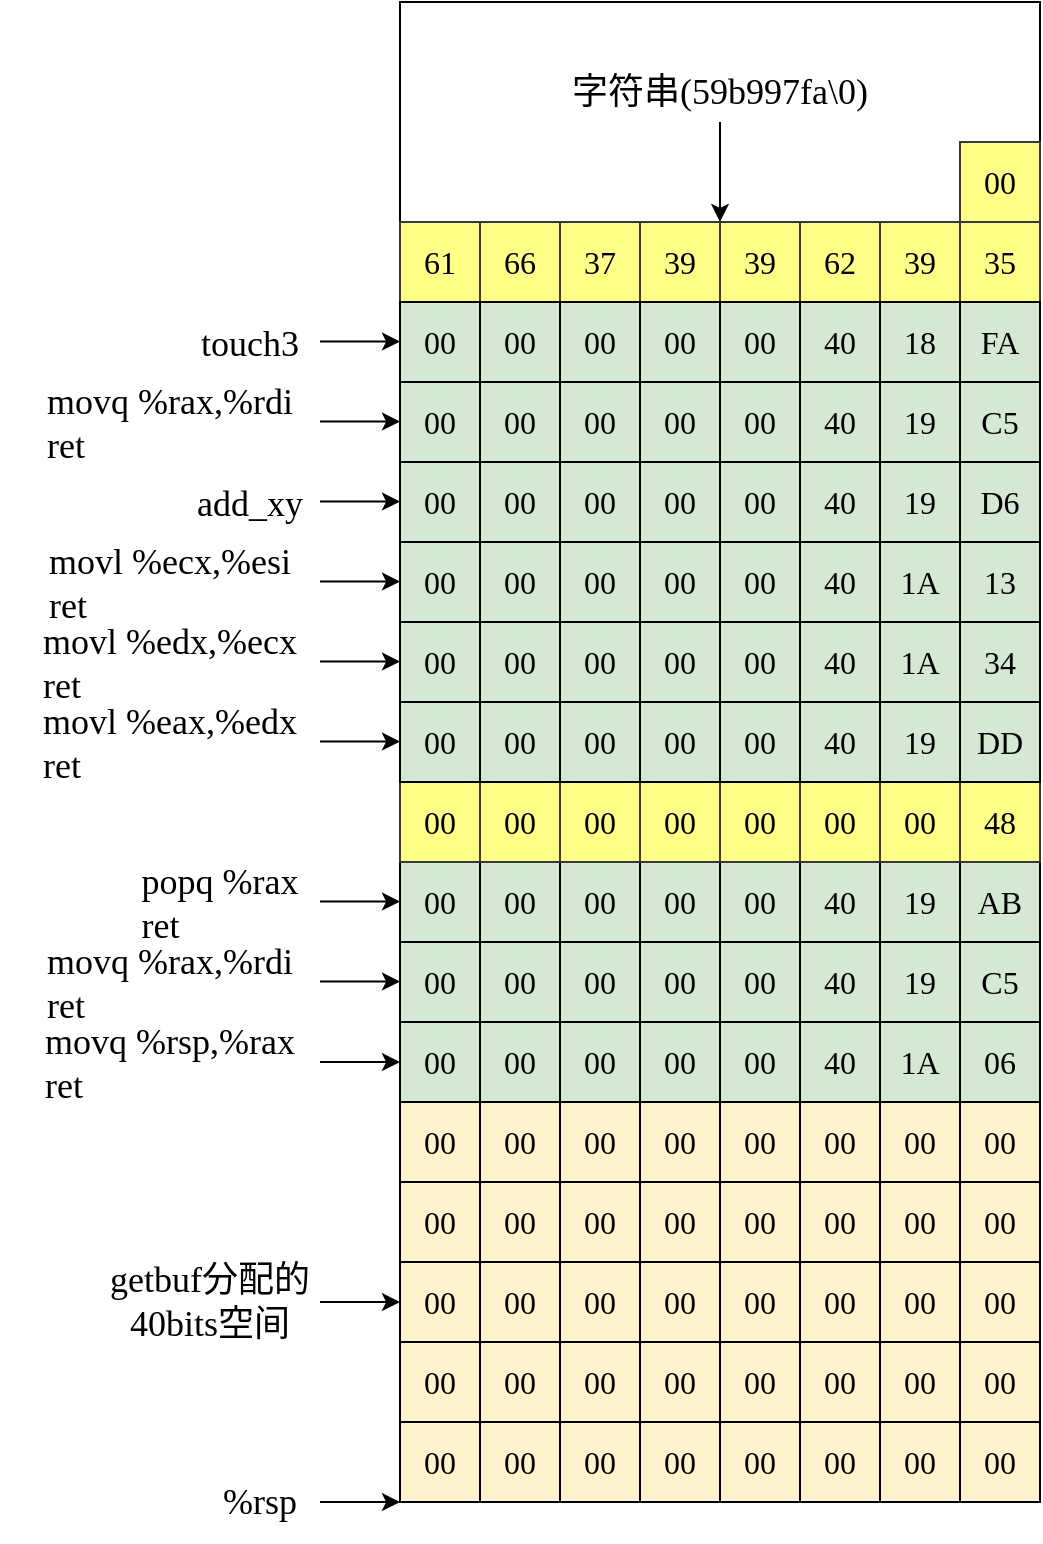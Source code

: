 <mxfile>
    <diagram id="Xdzq0T5rtHVKRT2HmKXS" name="第 1 页">
        <mxGraphModel dx="1294" dy="941" grid="1" gridSize="10" guides="1" tooltips="1" connect="1" arrows="1" fold="1" page="1" pageScale="1" pageWidth="827" pageHeight="1169" math="0" shadow="0">
            <root>
                <mxCell id="0"/>
                <mxCell id="1" parent="0"/>
                <mxCell id="1174" value="" style="rounded=0;whiteSpace=wrap;html=1;fontFamily=JetBrains Mono;" parent="1" vertex="1">
                    <mxGeometry x="240" y="130" width="320" height="510" as="geometry"/>
                </mxCell>
                <mxCell id="1175" value="&lt;div style=&quot;color: rgb(59, 59, 59); background-color: rgb(255, 255, 255); font-size: 16px; line-height: 22px;&quot;&gt;&lt;br&gt;&lt;/div&gt;" style="rounded=0;whiteSpace=wrap;html=1;fontFamily=JetBrains Mono;" parent="1" vertex="1">
                    <mxGeometry x="240" y="640" width="320" height="40" as="geometry"/>
                </mxCell>
                <mxCell id="1176" value="" style="rounded=0;whiteSpace=wrap;html=1;fontSize=16;fontFamily=JetBrains Mono;" parent="1" vertex="1">
                    <mxGeometry x="240" y="680" width="320" height="200" as="geometry"/>
                </mxCell>
                <mxCell id="1177" value="" style="edgeStyle=none;html=1;fontSize=18;fontFamily=JetBrains Mono;" parent="1" source="1178" target="1176" edge="1">
                    <mxGeometry relative="1" as="geometry"/>
                </mxCell>
                <mxCell id="1178" value="&lt;font&gt;getbuf&lt;/font&gt;&lt;font face=&quot;思源黑体&quot;&gt;分配的40bits空间&lt;/font&gt;" style="text;html=1;strokeColor=none;fillColor=none;align=center;verticalAlign=middle;whiteSpace=wrap;rounded=0;fontSize=18;fontFamily=JetBrains Mono;" parent="1" vertex="1">
                    <mxGeometry x="90" y="765" width="110" height="30" as="geometry"/>
                </mxCell>
                <mxCell id="1179" style="edgeStyle=none;html=1;exitX=1;exitY=0.5;exitDx=0;exitDy=0;entryX=0;entryY=0.5;entryDx=0;entryDy=0;fontSize=18;fontFamily=JetBrains Mono;" parent="1" target="1175" edge="1">
                    <mxGeometry relative="1" as="geometry">
                        <mxPoint x="200" y="660" as="sourcePoint"/>
                    </mxGeometry>
                </mxCell>
                <mxCell id="1181" style="edgeStyle=none;html=1;exitX=1;exitY=0.5;exitDx=0;exitDy=0;entryX=0;entryY=1;entryDx=0;entryDy=0;fontSize=18;fontFamily=JetBrains Mono;" parent="1" source="1182" target="1176" edge="1">
                    <mxGeometry relative="1" as="geometry"/>
                </mxCell>
                <mxCell id="1182" value="&lt;font&gt;%rsp&lt;br&gt;&lt;/font&gt;" style="text;html=1;strokeColor=none;fillColor=none;align=center;verticalAlign=middle;whiteSpace=wrap;rounded=0;fontSize=18;fontFamily=JetBrains Mono;" parent="1" vertex="1">
                    <mxGeometry x="140" y="860" width="60" height="40" as="geometry"/>
                </mxCell>
                <mxCell id="1183" value="&lt;span style=&quot;color: rgb(59, 59, 59); font-size: 16px; background-color: rgb(255, 255, 255);&quot;&gt;00&lt;/span&gt;" style="rounded=0;whiteSpace=wrap;html=1;fontSize=18;fontFamily=JetBrains Mono;" parent="1" vertex="1">
                    <mxGeometry x="240" y="640" width="40" height="40" as="geometry"/>
                </mxCell>
                <mxCell id="1184" value="&lt;span style=&quot;color: rgb(59, 59, 59); font-size: 16px; background-color: rgb(255, 255, 255);&quot;&gt;00&lt;/span&gt;" style="rounded=0;whiteSpace=wrap;html=1;fontSize=18;fontFamily=JetBrains Mono;" parent="1" vertex="1">
                    <mxGeometry x="280" y="640" width="40" height="40" as="geometry"/>
                </mxCell>
                <mxCell id="1185" value="&lt;span style=&quot;font-size: 16px;&quot;&gt;00&lt;/span&gt;" style="rounded=0;whiteSpace=wrap;html=1;fontSize=18;fillColor=#d5e8d4;strokeColor=#000000;fontColor=default;labelBackgroundColor=none;labelBorderColor=none;fontFamily=JetBrains Mono;" parent="1" vertex="1">
                    <mxGeometry x="320" y="640" width="40" height="40" as="geometry"/>
                </mxCell>
                <mxCell id="1186" value="&lt;span style=&quot;font-size: 16px;&quot;&gt;00&lt;/span&gt;" style="rounded=0;whiteSpace=wrap;html=1;fontSize=18;fillColor=#d5e8d4;strokeColor=#000000;fontColor=default;labelBackgroundColor=none;labelBorderColor=none;fontFamily=JetBrains Mono;" parent="1" vertex="1">
                    <mxGeometry x="360" y="640" width="40" height="40" as="geometry"/>
                </mxCell>
                <mxCell id="1187" value="&lt;font&gt;&lt;span style=&quot;font-size: 16px;&quot;&gt;00&lt;/span&gt;&lt;/font&gt;" style="rounded=0;whiteSpace=wrap;html=1;fontSize=18;fillColor=#d5e8d4;strokeColor=#000000;labelBackgroundColor=none;labelBorderColor=none;fontFamily=JetBrains Mono;" parent="1" vertex="1">
                    <mxGeometry x="400" y="640" width="40" height="40" as="geometry"/>
                </mxCell>
                <mxCell id="1188" value="&lt;font&gt;&lt;span style=&quot;font-size: 16px;&quot;&gt;40&lt;/span&gt;&lt;/font&gt;" style="rounded=0;whiteSpace=wrap;html=1;fontSize=18;fillColor=#d5e8d4;strokeColor=#000000;labelBackgroundColor=none;labelBorderColor=none;fontFamily=JetBrains Mono;" parent="1" vertex="1">
                    <mxGeometry x="440" y="640" width="40" height="40" as="geometry"/>
                </mxCell>
                <mxCell id="1189" value="&lt;font&gt;&lt;span style=&quot;font-size: 16px;&quot;&gt;1A&lt;/span&gt;&lt;/font&gt;" style="rounded=0;whiteSpace=wrap;html=1;fontSize=18;fillColor=#d5e8d4;strokeColor=#000000;labelBackgroundColor=none;labelBorderColor=none;fontFamily=JetBrains Mono;" parent="1" vertex="1">
                    <mxGeometry x="480" y="640" width="40" height="40" as="geometry"/>
                </mxCell>
                <mxCell id="1190" value="&lt;span style=&quot;font-size: 16px;&quot;&gt;06&lt;/span&gt;" style="rounded=0;whiteSpace=wrap;html=1;fontSize=18;fillColor=#d5e8d4;strokeColor=#000000;labelBackgroundColor=none;labelBorderColor=none;fontFamily=JetBrains Mono;" parent="1" vertex="1">
                    <mxGeometry x="520" y="640" width="40" height="40" as="geometry"/>
                </mxCell>
                <mxCell id="1191" value="&lt;span style=&quot;font-size: 16px;&quot;&gt;00&lt;/span&gt;" style="rounded=0;whiteSpace=wrap;html=1;fontSize=18;fillColor=#d5e8d4;strokeColor=#000000;fontColor=default;labelBackgroundColor=none;labelBorderColor=none;fontFamily=JetBrains Mono;" parent="1" vertex="1">
                    <mxGeometry x="240" y="640" width="40" height="40" as="geometry"/>
                </mxCell>
                <mxCell id="1192" value="&lt;span style=&quot;font-size: 16px;&quot;&gt;00&lt;/span&gt;" style="rounded=0;whiteSpace=wrap;html=1;fontSize=18;fillColor=#d5e8d4;strokeColor=#000000;fontColor=default;labelBackgroundColor=none;labelBorderColor=none;fontFamily=JetBrains Mono;" parent="1" vertex="1">
                    <mxGeometry x="280" y="640" width="40" height="40" as="geometry"/>
                </mxCell>
                <mxCell id="1211" value="&lt;span style=&quot;font-size: 16px;&quot;&gt;00&lt;/span&gt;" style="rounded=0;whiteSpace=wrap;html=1;fontSize=18;labelBackgroundColor=none;labelBorderColor=none;fillColor=#fff2cc;strokeColor=#000000;fontFamily=JetBrains Mono;" parent="1" vertex="1">
                    <mxGeometry x="240" y="760" width="40" height="40" as="geometry"/>
                </mxCell>
                <mxCell id="1212" value="&lt;span style=&quot;font-size: 16px;&quot;&gt;00&lt;/span&gt;" style="rounded=0;whiteSpace=wrap;html=1;fontSize=18;labelBackgroundColor=none;labelBorderColor=none;fillColor=#fff2cc;strokeColor=#000000;fontFamily=JetBrains Mono;" parent="1" vertex="1">
                    <mxGeometry x="280" y="760" width="40" height="40" as="geometry"/>
                </mxCell>
                <mxCell id="1213" value="&lt;span style=&quot;font-size: 16px;&quot;&gt;00&lt;/span&gt;" style="rounded=0;whiteSpace=wrap;html=1;fontSize=18;labelBackgroundColor=none;labelBorderColor=none;fillColor=#fff2cc;strokeColor=#000000;fontFamily=JetBrains Mono;" parent="1" vertex="1">
                    <mxGeometry x="320" y="760" width="40" height="40" as="geometry"/>
                </mxCell>
                <mxCell id="1214" value="&lt;span style=&quot;font-size: 16px;&quot;&gt;00&lt;/span&gt;" style="rounded=0;whiteSpace=wrap;html=1;fontSize=18;labelBackgroundColor=none;labelBorderColor=none;fillColor=#fff2cc;strokeColor=#000000;fontFamily=JetBrains Mono;" parent="1" vertex="1">
                    <mxGeometry x="360" y="760" width="40" height="40" as="geometry"/>
                </mxCell>
                <mxCell id="1215" value="&lt;span style=&quot;font-size: 16px;&quot;&gt;00&lt;/span&gt;" style="rounded=0;whiteSpace=wrap;html=1;fontSize=18;labelBackgroundColor=none;labelBorderColor=none;fillColor=#fff2cc;strokeColor=#000000;fontFamily=JetBrains Mono;" parent="1" vertex="1">
                    <mxGeometry x="520" y="760" width="40" height="40" as="geometry"/>
                </mxCell>
                <mxCell id="1216" value="&lt;span style=&quot;font-size: 16px;&quot;&gt;00&lt;/span&gt;" style="rounded=0;whiteSpace=wrap;html=1;fontSize=18;labelBackgroundColor=none;labelBorderColor=none;fillColor=#fff2cc;strokeColor=#000000;fontFamily=JetBrains Mono;" parent="1" vertex="1">
                    <mxGeometry x="480" y="760" width="40" height="40" as="geometry"/>
                </mxCell>
                <mxCell id="1217" value="&lt;span style=&quot;font-size: 16px;&quot;&gt;00&lt;/span&gt;" style="rounded=0;whiteSpace=wrap;html=1;fontSize=18;labelBackgroundColor=none;labelBorderColor=none;fillColor=#fff2cc;strokeColor=#000000;fontFamily=JetBrains Mono;" parent="1" vertex="1">
                    <mxGeometry x="440" y="760" width="40" height="40" as="geometry"/>
                </mxCell>
                <mxCell id="1218" value="&lt;span style=&quot;font-size: 16px;&quot;&gt;00&lt;/span&gt;" style="rounded=0;whiteSpace=wrap;html=1;fontSize=18;labelBackgroundColor=none;labelBorderColor=none;fillColor=#fff2cc;strokeColor=#000000;fontFamily=JetBrains Mono;" parent="1" vertex="1">
                    <mxGeometry x="400" y="760" width="40" height="40" as="geometry"/>
                </mxCell>
                <mxCell id="1219" value="&lt;span style=&quot;font-size: 16px;&quot;&gt;00&lt;/span&gt;" style="rounded=0;whiteSpace=wrap;html=1;fontSize=18;labelBackgroundColor=none;labelBorderColor=none;fillColor=#fff2cc;strokeColor=#000000;fontFamily=JetBrains Mono;" parent="1" vertex="1">
                    <mxGeometry x="240" y="720" width="40" height="40" as="geometry"/>
                </mxCell>
                <mxCell id="1220" value="&lt;span style=&quot;font-size: 16px;&quot;&gt;00&lt;/span&gt;" style="rounded=0;whiteSpace=wrap;html=1;fontSize=18;labelBackgroundColor=none;labelBorderColor=none;fillColor=#fff2cc;strokeColor=#000000;fontFamily=JetBrains Mono;" parent="1" vertex="1">
                    <mxGeometry x="280" y="720" width="40" height="40" as="geometry"/>
                </mxCell>
                <mxCell id="1221" value="&lt;span style=&quot;font-size: 16px;&quot;&gt;00&lt;/span&gt;" style="rounded=0;whiteSpace=wrap;html=1;fontSize=18;labelBackgroundColor=none;labelBorderColor=none;fillColor=#fff2cc;strokeColor=#000000;fontFamily=JetBrains Mono;" parent="1" vertex="1">
                    <mxGeometry x="320" y="720" width="40" height="40" as="geometry"/>
                </mxCell>
                <mxCell id="1222" value="&lt;span style=&quot;font-size: 16px;&quot;&gt;00&lt;/span&gt;" style="rounded=0;whiteSpace=wrap;html=1;fontSize=18;labelBackgroundColor=none;labelBorderColor=none;fillColor=#fff2cc;strokeColor=#000000;fontFamily=JetBrains Mono;" parent="1" vertex="1">
                    <mxGeometry x="360" y="720" width="40" height="40" as="geometry"/>
                </mxCell>
                <mxCell id="1223" value="&lt;span style=&quot;font-size: 16px;&quot;&gt;00&lt;/span&gt;" style="rounded=0;whiteSpace=wrap;html=1;fontSize=18;labelBackgroundColor=none;labelBorderColor=none;fillColor=#fff2cc;strokeColor=#000000;fontFamily=JetBrains Mono;" parent="1" vertex="1">
                    <mxGeometry x="520" y="720" width="40" height="40" as="geometry"/>
                </mxCell>
                <mxCell id="1224" value="&lt;span style=&quot;font-size: 16px;&quot;&gt;00&lt;/span&gt;" style="rounded=0;whiteSpace=wrap;html=1;fontSize=18;labelBackgroundColor=none;labelBorderColor=none;fillColor=#fff2cc;strokeColor=#000000;fontFamily=JetBrains Mono;" parent="1" vertex="1">
                    <mxGeometry x="480" y="720" width="40" height="40" as="geometry"/>
                </mxCell>
                <mxCell id="1225" value="&lt;span style=&quot;font-size: 16px;&quot;&gt;00&lt;/span&gt;" style="rounded=0;whiteSpace=wrap;html=1;fontSize=18;labelBackgroundColor=none;labelBorderColor=none;fillColor=#fff2cc;strokeColor=#000000;fontFamily=JetBrains Mono;" parent="1" vertex="1">
                    <mxGeometry x="440" y="720" width="40" height="40" as="geometry"/>
                </mxCell>
                <mxCell id="1226" value="&lt;span style=&quot;font-size: 16px;&quot;&gt;00&lt;/span&gt;" style="rounded=0;whiteSpace=wrap;html=1;fontSize=18;labelBackgroundColor=none;labelBorderColor=none;fillColor=#fff2cc;strokeColor=#000000;fontFamily=JetBrains Mono;" parent="1" vertex="1">
                    <mxGeometry x="400" y="720" width="40" height="40" as="geometry"/>
                </mxCell>
                <mxCell id="1227" value="&lt;span style=&quot;font-size: 16px;&quot;&gt;00&lt;/span&gt;" style="rounded=0;whiteSpace=wrap;html=1;fontSize=18;labelBackgroundColor=none;labelBorderColor=none;fillColor=#fff2cc;strokeColor=#000000;fontFamily=JetBrains Mono;" parent="1" vertex="1">
                    <mxGeometry x="240" y="680" width="40" height="40" as="geometry"/>
                </mxCell>
                <mxCell id="1228" value="&lt;span style=&quot;font-size: 16px;&quot;&gt;00&lt;/span&gt;" style="rounded=0;whiteSpace=wrap;html=1;fontSize=18;labelBackgroundColor=none;labelBorderColor=none;fillColor=#fff2cc;strokeColor=#000000;fontFamily=JetBrains Mono;" parent="1" vertex="1">
                    <mxGeometry x="280" y="680" width="40" height="40" as="geometry"/>
                </mxCell>
                <mxCell id="1229" value="&lt;span style=&quot;font-size: 16px;&quot;&gt;00&lt;/span&gt;" style="rounded=0;whiteSpace=wrap;html=1;fontSize=18;labelBackgroundColor=none;labelBorderColor=none;fillColor=#fff2cc;strokeColor=#000000;fontFamily=JetBrains Mono;" parent="1" vertex="1">
                    <mxGeometry x="320" y="680" width="40" height="40" as="geometry"/>
                </mxCell>
                <mxCell id="1230" value="&lt;span style=&quot;font-size: 16px;&quot;&gt;00&lt;/span&gt;" style="rounded=0;whiteSpace=wrap;html=1;fontSize=18;labelBackgroundColor=none;labelBorderColor=none;fillColor=#fff2cc;strokeColor=#000000;fontFamily=JetBrains Mono;" parent="1" vertex="1">
                    <mxGeometry x="360" y="680" width="40" height="40" as="geometry"/>
                </mxCell>
                <mxCell id="1231" value="&lt;span style=&quot;font-size: 16px;&quot;&gt;00&lt;/span&gt;" style="rounded=0;whiteSpace=wrap;html=1;fontSize=18;labelBackgroundColor=none;labelBorderColor=none;fillColor=#fff2cc;strokeColor=#000000;fontFamily=JetBrains Mono;" parent="1" vertex="1">
                    <mxGeometry x="520" y="680" width="40" height="40" as="geometry"/>
                </mxCell>
                <mxCell id="1232" value="&lt;span style=&quot;font-size: 16px;&quot;&gt;00&lt;/span&gt;" style="rounded=0;whiteSpace=wrap;html=1;fontSize=18;labelBackgroundColor=none;labelBorderColor=none;fillColor=#fff2cc;strokeColor=#000000;fontFamily=JetBrains Mono;" parent="1" vertex="1">
                    <mxGeometry x="480" y="680" width="40" height="40" as="geometry"/>
                </mxCell>
                <mxCell id="1233" value="&lt;span style=&quot;font-size: 16px;&quot;&gt;00&lt;/span&gt;" style="rounded=0;whiteSpace=wrap;html=1;fontSize=18;labelBackgroundColor=none;labelBorderColor=none;fillColor=#fff2cc;strokeColor=#000000;fontFamily=JetBrains Mono;" parent="1" vertex="1">
                    <mxGeometry x="440" y="680" width="40" height="40" as="geometry"/>
                </mxCell>
                <mxCell id="1234" value="&lt;span style=&quot;font-size: 16px;&quot;&gt;00&lt;/span&gt;" style="rounded=0;whiteSpace=wrap;html=1;fontSize=18;labelBackgroundColor=none;labelBorderColor=none;fillColor=#fff2cc;strokeColor=#000000;fontFamily=JetBrains Mono;" parent="1" vertex="1">
                    <mxGeometry x="400" y="680" width="40" height="40" as="geometry"/>
                </mxCell>
                <mxCell id="1237" value="&lt;font&gt;&lt;span style=&quot;font-size: 16px;&quot;&gt;35&lt;/span&gt;&lt;/font&gt;" style="rounded=0;whiteSpace=wrap;html=1;fontSize=18;fillColor=#ffff88;strokeColor=#36393d;labelBackgroundColor=none;labelBorderColor=none;fontFamily=JetBrains Mono;" parent="1" vertex="1">
                    <mxGeometry x="520" y="240" width="40" height="40" as="geometry"/>
                </mxCell>
                <mxCell id="1238" value="&lt;font&gt;&lt;span style=&quot;font-size: 16px;&quot;&gt;39&lt;/span&gt;&lt;/font&gt;" style="rounded=0;whiteSpace=wrap;html=1;fontSize=18;fillColor=#ffff88;strokeColor=#36393d;labelBackgroundColor=none;labelBorderColor=none;fontFamily=JetBrains Mono;" parent="1" vertex="1">
                    <mxGeometry x="480" y="240" width="40" height="40" as="geometry"/>
                </mxCell>
                <mxCell id="1239" value="&lt;font&gt;&lt;span style=&quot;font-size: 16px;&quot;&gt;62&lt;/span&gt;&lt;/font&gt;" style="rounded=0;whiteSpace=wrap;html=1;fontSize=18;fillColor=#ffff88;strokeColor=#36393d;labelBackgroundColor=none;labelBorderColor=none;fontFamily=JetBrains Mono;" parent="1" vertex="1">
                    <mxGeometry x="440" y="240" width="40" height="40" as="geometry"/>
                </mxCell>
                <mxCell id="1240" value="&lt;font&gt;&lt;span style=&quot;font-size: 16px;&quot;&gt;39&lt;/span&gt;&lt;/font&gt;" style="rounded=0;whiteSpace=wrap;html=1;fontSize=18;fillColor=#ffff88;strokeColor=#36393d;labelBackgroundColor=none;labelBorderColor=none;fontFamily=JetBrains Mono;" parent="1" vertex="1">
                    <mxGeometry x="400" y="240" width="40" height="40" as="geometry"/>
                </mxCell>
                <mxCell id="1241" value="&lt;font&gt;&lt;span style=&quot;font-size: 16px;&quot;&gt;39&lt;/span&gt;&lt;/font&gt;" style="rounded=0;whiteSpace=wrap;html=1;fontSize=18;fillColor=#ffff88;strokeColor=#36393d;labelBackgroundColor=none;labelBorderColor=none;fontFamily=JetBrains Mono;" parent="1" vertex="1">
                    <mxGeometry x="360" y="240" width="40" height="40" as="geometry"/>
                </mxCell>
                <mxCell id="1242" value="&lt;font&gt;&lt;span style=&quot;font-size: 16px;&quot;&gt;37&lt;/span&gt;&lt;/font&gt;" style="rounded=0;whiteSpace=wrap;html=1;fontSize=18;fillColor=#ffff88;strokeColor=#36393d;labelBackgroundColor=none;labelBorderColor=none;fontFamily=JetBrains Mono;" parent="1" vertex="1">
                    <mxGeometry x="320" y="240" width="40" height="40" as="geometry"/>
                </mxCell>
                <mxCell id="1243" value="&lt;font&gt;&lt;span style=&quot;font-size: 16px;&quot;&gt;66&lt;/span&gt;&lt;/font&gt;" style="rounded=0;whiteSpace=wrap;html=1;fontSize=18;fillColor=#ffff88;strokeColor=#36393d;labelBackgroundColor=none;labelBorderColor=none;fontFamily=JetBrains Mono;" parent="1" vertex="1">
                    <mxGeometry x="280" y="240" width="40" height="40" as="geometry"/>
                </mxCell>
                <mxCell id="1244" value="&lt;font&gt;&lt;span style=&quot;font-size: 16px;&quot;&gt;61&lt;/span&gt;&lt;/font&gt;" style="rounded=0;whiteSpace=wrap;html=1;fontSize=18;fillColor=#ffff88;strokeColor=#36393d;labelBackgroundColor=none;labelBorderColor=none;fontFamily=JetBrains Mono;" parent="1" vertex="1">
                    <mxGeometry x="240" y="240" width="40" height="40" as="geometry"/>
                </mxCell>
                <mxCell id="1245" value="&lt;font&gt;&lt;span style=&quot;font-size: 16px;&quot;&gt;00&lt;/span&gt;&lt;/font&gt;" style="rounded=0;whiteSpace=wrap;html=1;fontSize=18;fillColor=#ffff88;strokeColor=#36393d;labelBackgroundColor=none;labelBorderColor=none;fontFamily=JetBrains Mono;" parent="1" vertex="1">
                    <mxGeometry x="520" y="200" width="40" height="40" as="geometry"/>
                </mxCell>
                <mxCell id="1246" style="edgeStyle=none;html=1;exitX=0.5;exitY=1;exitDx=0;exitDy=0;fontFamily=JetBrains Mono;entryX=0;entryY=0;entryDx=0;entryDy=0;" parent="1" source="1247" target="1240" edge="1">
                    <mxGeometry relative="1" as="geometry">
                        <mxPoint x="490" y="230" as="targetPoint"/>
                    </mxGeometry>
                </mxCell>
                <mxCell id="1247" value="&lt;font face=&quot;思源黑体&quot;&gt;字符串&lt;/font&gt;(59b997fa\0)" style="text;html=1;strokeColor=none;fillColor=none;align=center;verticalAlign=middle;whiteSpace=wrap;rounded=0;fontSize=18;fontFamily=JetBrains Mono;" parent="1" vertex="1">
                    <mxGeometry x="300" y="160" width="200" height="30" as="geometry"/>
                </mxCell>
                <mxCell id="1248" value="&lt;span style=&quot;font-size: 16px;&quot;&gt;00&lt;/span&gt;" style="rounded=0;whiteSpace=wrap;html=1;fontSize=18;labelBackgroundColor=none;labelBorderColor=none;fillColor=#fff2cc;strokeColor=#000000;fontFamily=JetBrains Mono;" parent="1" vertex="1">
                    <mxGeometry x="240" y="800" width="40" height="40" as="geometry"/>
                </mxCell>
                <mxCell id="1249" value="&lt;span style=&quot;font-size: 16px;&quot;&gt;00&lt;/span&gt;" style="rounded=0;whiteSpace=wrap;html=1;fontSize=18;labelBackgroundColor=none;labelBorderColor=none;fillColor=#fff2cc;strokeColor=#000000;fontFamily=JetBrains Mono;" parent="1" vertex="1">
                    <mxGeometry x="280" y="800" width="40" height="40" as="geometry"/>
                </mxCell>
                <mxCell id="1250" value="&lt;span style=&quot;font-size: 16px;&quot;&gt;00&lt;/span&gt;" style="rounded=0;whiteSpace=wrap;html=1;fontSize=18;labelBackgroundColor=none;labelBorderColor=none;fillColor=#fff2cc;strokeColor=#000000;fontFamily=JetBrains Mono;" parent="1" vertex="1">
                    <mxGeometry x="320" y="800" width="40" height="40" as="geometry"/>
                </mxCell>
                <mxCell id="1251" value="&lt;span style=&quot;font-size: 16px;&quot;&gt;00&lt;/span&gt;" style="rounded=0;whiteSpace=wrap;html=1;fontSize=18;labelBackgroundColor=none;labelBorderColor=none;fillColor=#fff2cc;strokeColor=#000000;fontFamily=JetBrains Mono;" parent="1" vertex="1">
                    <mxGeometry x="360" y="800" width="40" height="40" as="geometry"/>
                </mxCell>
                <mxCell id="1252" value="&lt;span style=&quot;font-size: 16px;&quot;&gt;00&lt;/span&gt;" style="rounded=0;whiteSpace=wrap;html=1;fontSize=18;labelBackgroundColor=none;labelBorderColor=none;fillColor=#fff2cc;strokeColor=#000000;fontFamily=JetBrains Mono;" parent="1" vertex="1">
                    <mxGeometry x="400" y="800" width="40" height="40" as="geometry"/>
                </mxCell>
                <mxCell id="1253" value="&lt;span style=&quot;font-size: 16px;&quot;&gt;00&lt;/span&gt;" style="rounded=0;whiteSpace=wrap;html=1;fontSize=18;labelBackgroundColor=none;labelBorderColor=none;fillColor=#fff2cc;strokeColor=#000000;fontFamily=JetBrains Mono;" parent="1" vertex="1">
                    <mxGeometry x="440" y="800" width="40" height="40" as="geometry"/>
                </mxCell>
                <mxCell id="1254" value="&lt;span style=&quot;font-size: 16px;&quot;&gt;00&lt;/span&gt;" style="rounded=0;whiteSpace=wrap;html=1;fontSize=18;labelBackgroundColor=none;labelBorderColor=none;fillColor=#fff2cc;strokeColor=#000000;fontFamily=JetBrains Mono;" parent="1" vertex="1">
                    <mxGeometry x="480" y="800" width="40" height="40" as="geometry"/>
                </mxCell>
                <mxCell id="1255" value="&lt;span style=&quot;font-size: 16px;&quot;&gt;00&lt;/span&gt;" style="rounded=0;whiteSpace=wrap;html=1;fontSize=18;labelBackgroundColor=none;labelBorderColor=none;fillColor=#fff2cc;strokeColor=#000000;fontFamily=JetBrains Mono;" parent="1" vertex="1">
                    <mxGeometry x="520" y="800" width="40" height="40" as="geometry"/>
                </mxCell>
                <mxCell id="1256" value="&lt;span style=&quot;font-size: 16px;&quot;&gt;00&lt;/span&gt;" style="rounded=0;whiteSpace=wrap;html=1;fontSize=18;labelBackgroundColor=none;labelBorderColor=none;fillColor=#fff2cc;strokeColor=#000000;fontFamily=JetBrains Mono;" parent="1" vertex="1">
                    <mxGeometry x="240" y="840" width="40" height="40" as="geometry"/>
                </mxCell>
                <mxCell id="1257" value="&lt;span style=&quot;font-size: 16px;&quot;&gt;00&lt;/span&gt;" style="rounded=0;whiteSpace=wrap;html=1;fontSize=18;labelBackgroundColor=none;labelBorderColor=none;fillColor=#fff2cc;strokeColor=#000000;fontFamily=JetBrains Mono;" parent="1" vertex="1">
                    <mxGeometry x="280" y="840" width="40" height="40" as="geometry"/>
                </mxCell>
                <mxCell id="1258" value="&lt;span style=&quot;font-size: 16px;&quot;&gt;00&lt;/span&gt;" style="rounded=0;whiteSpace=wrap;html=1;fontSize=18;labelBackgroundColor=none;labelBorderColor=none;fillColor=#fff2cc;strokeColor=#000000;fontFamily=JetBrains Mono;" parent="1" vertex="1">
                    <mxGeometry x="320" y="840" width="40" height="40" as="geometry"/>
                </mxCell>
                <mxCell id="1259" value="&lt;span style=&quot;font-size: 16px;&quot;&gt;00&lt;/span&gt;" style="rounded=0;whiteSpace=wrap;html=1;fontSize=18;labelBackgroundColor=none;labelBorderColor=none;fillColor=#fff2cc;strokeColor=#000000;fontFamily=JetBrains Mono;" parent="1" vertex="1">
                    <mxGeometry x="360" y="840" width="40" height="40" as="geometry"/>
                </mxCell>
                <mxCell id="1260" value="&lt;span style=&quot;font-size: 16px;&quot;&gt;00&lt;/span&gt;" style="rounded=0;whiteSpace=wrap;html=1;fontSize=18;labelBackgroundColor=none;labelBorderColor=none;fillColor=#fff2cc;strokeColor=#000000;fontFamily=JetBrains Mono;" parent="1" vertex="1">
                    <mxGeometry x="400" y="840" width="40" height="40" as="geometry"/>
                </mxCell>
                <mxCell id="1261" value="&lt;span style=&quot;font-size: 16px;&quot;&gt;00&lt;/span&gt;" style="rounded=0;whiteSpace=wrap;html=1;fontSize=18;labelBackgroundColor=none;labelBorderColor=none;fillColor=#fff2cc;strokeColor=#000000;fontFamily=JetBrains Mono;" parent="1" vertex="1">
                    <mxGeometry x="440" y="840" width="40" height="40" as="geometry"/>
                </mxCell>
                <mxCell id="1262" value="&lt;span style=&quot;font-size: 16px;&quot;&gt;00&lt;/span&gt;" style="rounded=0;whiteSpace=wrap;html=1;fontSize=18;labelBackgroundColor=none;labelBorderColor=none;fillColor=#fff2cc;strokeColor=#000000;fontFamily=JetBrains Mono;" parent="1" vertex="1">
                    <mxGeometry x="480" y="840" width="40" height="40" as="geometry"/>
                </mxCell>
                <mxCell id="1263" value="&lt;span style=&quot;font-size: 16px;&quot;&gt;00&lt;/span&gt;" style="rounded=0;whiteSpace=wrap;html=1;fontSize=18;labelBackgroundColor=none;labelBorderColor=none;fillColor=#fff2cc;strokeColor=#000000;fontFamily=JetBrains Mono;" parent="1" vertex="1">
                    <mxGeometry x="520" y="840" width="40" height="40" as="geometry"/>
                </mxCell>
                <mxCell id="1265" value="&lt;span style=&quot;font-size: 16px;&quot;&gt;00&lt;/span&gt;" style="rounded=0;whiteSpace=wrap;html=1;fontSize=18;fillColor=#d5e8d4;strokeColor=#000000;fontColor=default;labelBackgroundColor=none;labelBorderColor=none;fontFamily=JetBrains Mono;" parent="1" vertex="1">
                    <mxGeometry x="240" y="600" width="40" height="40" as="geometry"/>
                </mxCell>
                <mxCell id="1266" value="&lt;span style=&quot;font-size: 16px;&quot;&gt;00&lt;/span&gt;" style="rounded=0;whiteSpace=wrap;html=1;fontSize=18;fillColor=#d5e8d4;strokeColor=#000000;fontColor=default;labelBackgroundColor=none;labelBorderColor=none;fontFamily=JetBrains Mono;" parent="1" vertex="1">
                    <mxGeometry x="280" y="600" width="40" height="40" as="geometry"/>
                </mxCell>
                <mxCell id="1267" value="&lt;span style=&quot;font-size: 16px;&quot;&gt;00&lt;/span&gt;" style="rounded=0;whiteSpace=wrap;html=1;fontSize=18;fillColor=#d5e8d4;strokeColor=#000000;fontColor=default;labelBackgroundColor=none;labelBorderColor=none;fontFamily=JetBrains Mono;" parent="1" vertex="1">
                    <mxGeometry x="320" y="600" width="40" height="40" as="geometry"/>
                </mxCell>
                <mxCell id="1268" value="&lt;span style=&quot;font-size: 16px;&quot;&gt;00&lt;/span&gt;" style="rounded=0;whiteSpace=wrap;html=1;fontSize=18;fillColor=#d5e8d4;strokeColor=#000000;fontColor=default;labelBackgroundColor=none;labelBorderColor=none;fontFamily=JetBrains Mono;" parent="1" vertex="1">
                    <mxGeometry x="360" y="600" width="40" height="40" as="geometry"/>
                </mxCell>
                <mxCell id="1269" value="&lt;font&gt;&lt;span style=&quot;font-size: 16px;&quot;&gt;00&lt;/span&gt;&lt;/font&gt;" style="rounded=0;whiteSpace=wrap;html=1;fontSize=18;fillColor=#d5e8d4;strokeColor=#000000;labelBackgroundColor=none;labelBorderColor=none;fontFamily=JetBrains Mono;" parent="1" vertex="1">
                    <mxGeometry x="400" y="600" width="40" height="40" as="geometry"/>
                </mxCell>
                <mxCell id="1270" value="&lt;font&gt;&lt;span style=&quot;font-size: 16px;&quot;&gt;40&lt;/span&gt;&lt;/font&gt;" style="rounded=0;whiteSpace=wrap;html=1;fontSize=18;fillColor=#d5e8d4;strokeColor=#000000;labelBackgroundColor=none;labelBorderColor=none;fontFamily=JetBrains Mono;" parent="1" vertex="1">
                    <mxGeometry x="440" y="600" width="40" height="40" as="geometry"/>
                </mxCell>
                <mxCell id="1271" value="&lt;font&gt;&lt;span style=&quot;font-size: 16px;&quot;&gt;19&lt;/span&gt;&lt;/font&gt;" style="rounded=0;whiteSpace=wrap;html=1;fontSize=18;fillColor=#d5e8d4;strokeColor=#000000;labelBackgroundColor=none;labelBorderColor=none;fontFamily=JetBrains Mono;" parent="1" vertex="1">
                    <mxGeometry x="480" y="600" width="40" height="40" as="geometry"/>
                </mxCell>
                <mxCell id="1272" value="&lt;span style=&quot;font-size: 16px;&quot;&gt;C5&lt;/span&gt;" style="rounded=0;whiteSpace=wrap;html=1;fontSize=18;fillColor=#d5e8d4;strokeColor=#000000;labelBackgroundColor=none;labelBorderColor=none;fontFamily=JetBrains Mono;" parent="1" vertex="1">
                    <mxGeometry x="520" y="600" width="40" height="40" as="geometry"/>
                </mxCell>
                <mxCell id="1273" value="&lt;span style=&quot;font-size: 16px;&quot;&gt;00&lt;/span&gt;" style="rounded=0;whiteSpace=wrap;html=1;fontSize=18;fillColor=#d5e8d4;strokeColor=#000000;fontColor=default;labelBackgroundColor=none;labelBorderColor=none;fontFamily=JetBrains Mono;" parent="1" vertex="1">
                    <mxGeometry x="240" y="560" width="40" height="40" as="geometry"/>
                </mxCell>
                <mxCell id="1274" value="&lt;span style=&quot;font-size: 16px;&quot;&gt;00&lt;/span&gt;" style="rounded=0;whiteSpace=wrap;html=1;fontSize=18;fillColor=#d5e8d4;strokeColor=#000000;fontColor=default;labelBackgroundColor=none;labelBorderColor=none;fontFamily=JetBrains Mono;" parent="1" vertex="1">
                    <mxGeometry x="280" y="560" width="40" height="40" as="geometry"/>
                </mxCell>
                <mxCell id="1275" value="&lt;span style=&quot;font-size: 16px;&quot;&gt;00&lt;/span&gt;" style="rounded=0;whiteSpace=wrap;html=1;fontSize=18;fillColor=#d5e8d4;strokeColor=#000000;fontColor=default;labelBackgroundColor=none;labelBorderColor=none;fontFamily=JetBrains Mono;" parent="1" vertex="1">
                    <mxGeometry x="320" y="560" width="40" height="40" as="geometry"/>
                </mxCell>
                <mxCell id="1276" value="&lt;span style=&quot;font-size: 16px;&quot;&gt;00&lt;/span&gt;" style="rounded=0;whiteSpace=wrap;html=1;fontSize=18;fillColor=#d5e8d4;strokeColor=#000000;fontColor=default;labelBackgroundColor=none;labelBorderColor=none;fontFamily=JetBrains Mono;" parent="1" vertex="1">
                    <mxGeometry x="360" y="560" width="40" height="40" as="geometry"/>
                </mxCell>
                <mxCell id="1277" value="&lt;font&gt;&lt;span style=&quot;font-size: 16px;&quot;&gt;00&lt;/span&gt;&lt;/font&gt;" style="rounded=0;whiteSpace=wrap;html=1;fontSize=18;fillColor=#d5e8d4;strokeColor=#000000;labelBackgroundColor=none;labelBorderColor=none;fontFamily=JetBrains Mono;" parent="1" vertex="1">
                    <mxGeometry x="400" y="560" width="40" height="40" as="geometry"/>
                </mxCell>
                <mxCell id="1278" value="&lt;font&gt;&lt;span style=&quot;font-size: 16px;&quot;&gt;40&lt;/span&gt;&lt;/font&gt;" style="rounded=0;whiteSpace=wrap;html=1;fontSize=18;fillColor=#d5e8d4;strokeColor=#000000;labelBackgroundColor=none;labelBorderColor=none;fontFamily=JetBrains Mono;" parent="1" vertex="1">
                    <mxGeometry x="440" y="560" width="40" height="40" as="geometry"/>
                </mxCell>
                <mxCell id="1279" value="&lt;font&gt;&lt;span style=&quot;font-size: 16px;&quot;&gt;19&lt;/span&gt;&lt;/font&gt;" style="rounded=0;whiteSpace=wrap;html=1;fontSize=18;fillColor=#d5e8d4;strokeColor=#000000;labelBackgroundColor=none;labelBorderColor=none;fontFamily=JetBrains Mono;" parent="1" vertex="1">
                    <mxGeometry x="480" y="560" width="40" height="40" as="geometry"/>
                </mxCell>
                <mxCell id="1280" value="&lt;span style=&quot;font-size: 16px;&quot;&gt;AB&lt;/span&gt;" style="rounded=0;whiteSpace=wrap;html=1;fontSize=18;fillColor=#d5e8d4;strokeColor=#000000;labelBackgroundColor=none;labelBorderColor=none;fontFamily=JetBrains Mono;" parent="1" vertex="1">
                    <mxGeometry x="520" y="560" width="40" height="40" as="geometry"/>
                </mxCell>
                <mxCell id="1281" value="&lt;font&gt;&lt;span style=&quot;font-size: 16px;&quot;&gt;00&lt;/span&gt;&lt;/font&gt;" style="rounded=0;whiteSpace=wrap;html=1;fontSize=18;fillColor=#ffff88;strokeColor=#36393d;labelBackgroundColor=none;labelBorderColor=none;fontFamily=JetBrains Mono;" parent="1" vertex="1">
                    <mxGeometry x="240" y="520" width="40" height="40" as="geometry"/>
                </mxCell>
                <mxCell id="1282" value="&lt;font&gt;&lt;span style=&quot;font-size: 16px;&quot;&gt;00&lt;/span&gt;&lt;/font&gt;" style="rounded=0;whiteSpace=wrap;html=1;fontSize=18;fillColor=#ffff88;strokeColor=#36393d;labelBackgroundColor=none;labelBorderColor=none;fontFamily=JetBrains Mono;" parent="1" vertex="1">
                    <mxGeometry x="280" y="520" width="40" height="40" as="geometry"/>
                </mxCell>
                <mxCell id="1283" value="&lt;font&gt;&lt;span style=&quot;font-size: 16px;&quot;&gt;00&lt;/span&gt;&lt;/font&gt;" style="rounded=0;whiteSpace=wrap;html=1;fontSize=18;fillColor=#ffff88;strokeColor=#36393d;labelBackgroundColor=none;labelBorderColor=none;fontFamily=JetBrains Mono;" parent="1" vertex="1">
                    <mxGeometry x="320" y="520" width="40" height="40" as="geometry"/>
                </mxCell>
                <mxCell id="1284" value="&lt;font&gt;&lt;span style=&quot;font-size: 16px;&quot;&gt;00&lt;/span&gt;&lt;/font&gt;" style="rounded=0;whiteSpace=wrap;html=1;fontSize=18;fillColor=#ffff88;strokeColor=#36393d;labelBackgroundColor=none;labelBorderColor=none;fontFamily=JetBrains Mono;" parent="1" vertex="1">
                    <mxGeometry x="360" y="520" width="40" height="40" as="geometry"/>
                </mxCell>
                <mxCell id="1285" value="&lt;font&gt;&lt;span style=&quot;font-size: 16px;&quot;&gt;00&lt;/span&gt;&lt;/font&gt;" style="rounded=0;whiteSpace=wrap;html=1;fontSize=18;fillColor=#ffff88;strokeColor=#36393d;labelBackgroundColor=none;labelBorderColor=none;fontFamily=JetBrains Mono;" parent="1" vertex="1">
                    <mxGeometry x="400" y="520" width="40" height="40" as="geometry"/>
                </mxCell>
                <mxCell id="1286" value="&lt;font&gt;&lt;span style=&quot;font-size: 16px;&quot;&gt;00&lt;/span&gt;&lt;/font&gt;" style="rounded=0;whiteSpace=wrap;html=1;fontSize=18;fillColor=#ffff88;strokeColor=#36393d;labelBackgroundColor=none;labelBorderColor=none;fontFamily=JetBrains Mono;" parent="1" vertex="1">
                    <mxGeometry x="440" y="520" width="40" height="40" as="geometry"/>
                </mxCell>
                <mxCell id="1287" value="&lt;font&gt;&lt;span style=&quot;font-size: 16px;&quot;&gt;00&lt;/span&gt;&lt;/font&gt;" style="rounded=0;whiteSpace=wrap;html=1;fontSize=18;fillColor=#ffff88;strokeColor=#36393d;labelBackgroundColor=none;labelBorderColor=none;fontFamily=JetBrains Mono;" parent="1" vertex="1">
                    <mxGeometry x="480" y="520" width="40" height="40" as="geometry"/>
                </mxCell>
                <mxCell id="1288" value="&lt;font&gt;&lt;span style=&quot;font-size: 16px;&quot;&gt;48&lt;/span&gt;&lt;/font&gt;" style="rounded=0;whiteSpace=wrap;html=1;fontSize=18;fillColor=#ffff88;strokeColor=#36393d;labelBackgroundColor=none;labelBorderColor=none;fontFamily=JetBrains Mono;" parent="1" vertex="1">
                    <mxGeometry x="520" y="520" width="40" height="40" as="geometry"/>
                </mxCell>
                <mxCell id="1289" value="&lt;span style=&quot;font-size: 16px;&quot;&gt;00&lt;/span&gt;" style="rounded=0;whiteSpace=wrap;html=1;fontSize=18;fillColor=#d5e8d4;strokeColor=#000000;fontColor=default;labelBackgroundColor=none;labelBorderColor=none;fontFamily=JetBrains Mono;" parent="1" vertex="1">
                    <mxGeometry x="240" y="480" width="40" height="40" as="geometry"/>
                </mxCell>
                <mxCell id="1290" value="&lt;span style=&quot;font-size: 16px;&quot;&gt;00&lt;/span&gt;" style="rounded=0;whiteSpace=wrap;html=1;fontSize=18;fillColor=#d5e8d4;strokeColor=#000000;fontColor=default;labelBackgroundColor=none;labelBorderColor=none;fontFamily=JetBrains Mono;" parent="1" vertex="1">
                    <mxGeometry x="280" y="480" width="40" height="40" as="geometry"/>
                </mxCell>
                <mxCell id="1291" value="&lt;span style=&quot;font-size: 16px;&quot;&gt;00&lt;/span&gt;" style="rounded=0;whiteSpace=wrap;html=1;fontSize=18;fillColor=#d5e8d4;strokeColor=#000000;fontColor=default;labelBackgroundColor=none;labelBorderColor=none;fontFamily=JetBrains Mono;" parent="1" vertex="1">
                    <mxGeometry x="320" y="480" width="40" height="40" as="geometry"/>
                </mxCell>
                <mxCell id="1292" value="&lt;span style=&quot;font-size: 16px;&quot;&gt;00&lt;/span&gt;" style="rounded=0;whiteSpace=wrap;html=1;fontSize=18;fillColor=#d5e8d4;strokeColor=#000000;fontColor=default;labelBackgroundColor=none;labelBorderColor=none;fontFamily=JetBrains Mono;" parent="1" vertex="1">
                    <mxGeometry x="360" y="480" width="40" height="40" as="geometry"/>
                </mxCell>
                <mxCell id="1293" value="&lt;font&gt;&lt;span style=&quot;font-size: 16px;&quot;&gt;00&lt;/span&gt;&lt;/font&gt;" style="rounded=0;whiteSpace=wrap;html=1;fontSize=18;fillColor=#d5e8d4;strokeColor=#000000;labelBackgroundColor=none;labelBorderColor=none;fontFamily=JetBrains Mono;" parent="1" vertex="1">
                    <mxGeometry x="400" y="480" width="40" height="40" as="geometry"/>
                </mxCell>
                <mxCell id="1294" value="&lt;font&gt;&lt;span style=&quot;font-size: 16px;&quot;&gt;40&lt;/span&gt;&lt;/font&gt;" style="rounded=0;whiteSpace=wrap;html=1;fontSize=18;fillColor=#d5e8d4;strokeColor=#000000;labelBackgroundColor=none;labelBorderColor=none;fontFamily=JetBrains Mono;" parent="1" vertex="1">
                    <mxGeometry x="440" y="480" width="40" height="40" as="geometry"/>
                </mxCell>
                <mxCell id="1295" value="&lt;font&gt;&lt;span style=&quot;font-size: 16px;&quot;&gt;19&lt;/span&gt;&lt;/font&gt;" style="rounded=0;whiteSpace=wrap;html=1;fontSize=18;fillColor=#d5e8d4;strokeColor=#000000;labelBackgroundColor=none;labelBorderColor=none;fontFamily=JetBrains Mono;" parent="1" vertex="1">
                    <mxGeometry x="480" y="480" width="40" height="40" as="geometry"/>
                </mxCell>
                <mxCell id="1296" value="&lt;span style=&quot;font-size: 16px;&quot;&gt;DD&lt;/span&gt;" style="rounded=0;whiteSpace=wrap;html=1;fontSize=18;fillColor=#d5e8d4;strokeColor=#000000;labelBackgroundColor=none;labelBorderColor=none;fontFamily=JetBrains Mono;" parent="1" vertex="1">
                    <mxGeometry x="520" y="480" width="40" height="40" as="geometry"/>
                </mxCell>
                <mxCell id="1371" value="&lt;span style=&quot;font-size: 16px;&quot;&gt;00&lt;/span&gt;" style="rounded=0;whiteSpace=wrap;html=1;fontSize=18;fillColor=#d5e8d4;strokeColor=#000000;fontColor=default;labelBackgroundColor=none;labelBorderColor=none;fontFamily=JetBrains Mono;" parent="1" vertex="1">
                    <mxGeometry x="240" y="440" width="40" height="40" as="geometry"/>
                </mxCell>
                <mxCell id="1372" value="&lt;span style=&quot;font-size: 16px;&quot;&gt;00&lt;/span&gt;" style="rounded=0;whiteSpace=wrap;html=1;fontSize=18;fillColor=#d5e8d4;strokeColor=#000000;fontColor=default;labelBackgroundColor=none;labelBorderColor=none;fontFamily=JetBrains Mono;" parent="1" vertex="1">
                    <mxGeometry x="280" y="440" width="40" height="40" as="geometry"/>
                </mxCell>
                <mxCell id="1373" value="&lt;span style=&quot;font-size: 16px;&quot;&gt;00&lt;/span&gt;" style="rounded=0;whiteSpace=wrap;html=1;fontSize=18;fillColor=#d5e8d4;strokeColor=#000000;fontColor=default;labelBackgroundColor=none;labelBorderColor=none;fontFamily=JetBrains Mono;" parent="1" vertex="1">
                    <mxGeometry x="320" y="440" width="40" height="40" as="geometry"/>
                </mxCell>
                <mxCell id="1374" value="&lt;span style=&quot;font-size: 16px;&quot;&gt;00&lt;/span&gt;" style="rounded=0;whiteSpace=wrap;html=1;fontSize=18;fillColor=#d5e8d4;strokeColor=#000000;fontColor=default;labelBackgroundColor=none;labelBorderColor=none;fontFamily=JetBrains Mono;" parent="1" vertex="1">
                    <mxGeometry x="360" y="440" width="40" height="40" as="geometry"/>
                </mxCell>
                <mxCell id="1375" value="&lt;font&gt;&lt;span style=&quot;font-size: 16px;&quot;&gt;00&lt;/span&gt;&lt;/font&gt;" style="rounded=0;whiteSpace=wrap;html=1;fontSize=18;fillColor=#d5e8d4;strokeColor=#000000;labelBackgroundColor=none;labelBorderColor=none;fontFamily=JetBrains Mono;" parent="1" vertex="1">
                    <mxGeometry x="400" y="440" width="40" height="40" as="geometry"/>
                </mxCell>
                <mxCell id="1376" value="&lt;font&gt;&lt;span style=&quot;font-size: 16px;&quot;&gt;40&lt;/span&gt;&lt;/font&gt;" style="rounded=0;whiteSpace=wrap;html=1;fontSize=18;fillColor=#d5e8d4;strokeColor=#000000;labelBackgroundColor=none;labelBorderColor=none;fontFamily=JetBrains Mono;" parent="1" vertex="1">
                    <mxGeometry x="440" y="440" width="40" height="40" as="geometry"/>
                </mxCell>
                <mxCell id="1377" value="&lt;font&gt;&lt;span style=&quot;font-size: 16px;&quot;&gt;1A&lt;/span&gt;&lt;/font&gt;" style="rounded=0;whiteSpace=wrap;html=1;fontSize=18;fillColor=#d5e8d4;strokeColor=#000000;labelBackgroundColor=none;labelBorderColor=none;fontFamily=JetBrains Mono;" parent="1" vertex="1">
                    <mxGeometry x="480" y="440" width="40" height="40" as="geometry"/>
                </mxCell>
                <mxCell id="1378" value="&lt;span style=&quot;font-size: 16px;&quot;&gt;34&lt;/span&gt;" style="rounded=0;whiteSpace=wrap;html=1;fontSize=18;fillColor=#d5e8d4;strokeColor=#000000;labelBackgroundColor=none;labelBorderColor=none;fontFamily=JetBrains Mono;" parent="1" vertex="1">
                    <mxGeometry x="520" y="440" width="40" height="40" as="geometry"/>
                </mxCell>
                <mxCell id="1379" value="&lt;span style=&quot;font-size: 16px;&quot;&gt;00&lt;/span&gt;" style="rounded=0;whiteSpace=wrap;html=1;fontSize=18;fillColor=#d5e8d4;strokeColor=#000000;fontColor=default;labelBackgroundColor=none;labelBorderColor=none;fontFamily=JetBrains Mono;" parent="1" vertex="1">
                    <mxGeometry x="240" y="400" width="40" height="40" as="geometry"/>
                </mxCell>
                <mxCell id="1380" value="&lt;span style=&quot;font-size: 16px;&quot;&gt;00&lt;/span&gt;" style="rounded=0;whiteSpace=wrap;html=1;fontSize=18;fillColor=#d5e8d4;strokeColor=#000000;fontColor=default;labelBackgroundColor=none;labelBorderColor=none;fontFamily=JetBrains Mono;" parent="1" vertex="1">
                    <mxGeometry x="280" y="400" width="40" height="40" as="geometry"/>
                </mxCell>
                <mxCell id="1381" value="&lt;span style=&quot;font-size: 16px;&quot;&gt;00&lt;/span&gt;" style="rounded=0;whiteSpace=wrap;html=1;fontSize=18;fillColor=#d5e8d4;strokeColor=#000000;fontColor=default;labelBackgroundColor=none;labelBorderColor=none;fontFamily=JetBrains Mono;" parent="1" vertex="1">
                    <mxGeometry x="320" y="400" width="40" height="40" as="geometry"/>
                </mxCell>
                <mxCell id="1382" value="&lt;span style=&quot;font-size: 16px;&quot;&gt;00&lt;/span&gt;" style="rounded=0;whiteSpace=wrap;html=1;fontSize=18;fillColor=#d5e8d4;strokeColor=#000000;fontColor=default;labelBackgroundColor=none;labelBorderColor=none;fontFamily=JetBrains Mono;" parent="1" vertex="1">
                    <mxGeometry x="360" y="400" width="40" height="40" as="geometry"/>
                </mxCell>
                <mxCell id="1383" value="&lt;font&gt;&lt;span style=&quot;font-size: 16px;&quot;&gt;00&lt;/span&gt;&lt;/font&gt;" style="rounded=0;whiteSpace=wrap;html=1;fontSize=18;fillColor=#d5e8d4;strokeColor=#000000;labelBackgroundColor=none;labelBorderColor=none;fontFamily=JetBrains Mono;" parent="1" vertex="1">
                    <mxGeometry x="400" y="400" width="40" height="40" as="geometry"/>
                </mxCell>
                <mxCell id="1384" value="&lt;font&gt;&lt;span style=&quot;font-size: 16px;&quot;&gt;40&lt;/span&gt;&lt;/font&gt;" style="rounded=0;whiteSpace=wrap;html=1;fontSize=18;fillColor=#d5e8d4;strokeColor=#000000;labelBackgroundColor=none;labelBorderColor=none;fontFamily=JetBrains Mono;" parent="1" vertex="1">
                    <mxGeometry x="440" y="400" width="40" height="40" as="geometry"/>
                </mxCell>
                <mxCell id="1385" value="&lt;font&gt;&lt;span style=&quot;font-size: 16px;&quot;&gt;19&lt;/span&gt;&lt;/font&gt;" style="rounded=0;whiteSpace=wrap;html=1;fontSize=18;fillColor=#d5e8d4;strokeColor=#000000;labelBackgroundColor=none;labelBorderColor=none;fontFamily=JetBrains Mono;" parent="1" vertex="1">
                    <mxGeometry x="480" y="400" width="40" height="40" as="geometry"/>
                </mxCell>
                <mxCell id="1386" value="&lt;span style=&quot;font-size: 16px;&quot;&gt;13&lt;/span&gt;" style="rounded=0;whiteSpace=wrap;html=1;fontSize=18;fillColor=#d5e8d4;strokeColor=#000000;labelBackgroundColor=none;labelBorderColor=none;fontFamily=JetBrains Mono;" parent="1" vertex="1">
                    <mxGeometry x="520" y="400" width="40" height="40" as="geometry"/>
                </mxCell>
                <mxCell id="1395" value="&lt;span style=&quot;font-size: 16px;&quot;&gt;00&lt;/span&gt;" style="rounded=0;whiteSpace=wrap;html=1;fontSize=18;fillColor=#d5e8d4;strokeColor=#000000;fontColor=default;labelBackgroundColor=none;labelBorderColor=none;fontFamily=JetBrains Mono;" parent="1" vertex="1">
                    <mxGeometry x="240" y="400" width="40" height="40" as="geometry"/>
                </mxCell>
                <mxCell id="1396" value="&lt;span style=&quot;font-size: 16px;&quot;&gt;00&lt;/span&gt;" style="rounded=0;whiteSpace=wrap;html=1;fontSize=18;fillColor=#d5e8d4;strokeColor=#000000;fontColor=default;labelBackgroundColor=none;labelBorderColor=none;fontFamily=JetBrains Mono;" parent="1" vertex="1">
                    <mxGeometry x="280" y="400" width="40" height="40" as="geometry"/>
                </mxCell>
                <mxCell id="1397" value="&lt;span style=&quot;font-size: 16px;&quot;&gt;00&lt;/span&gt;" style="rounded=0;whiteSpace=wrap;html=1;fontSize=18;fillColor=#d5e8d4;strokeColor=#000000;fontColor=default;labelBackgroundColor=none;labelBorderColor=none;fontFamily=JetBrains Mono;" parent="1" vertex="1">
                    <mxGeometry x="320" y="400" width="40" height="40" as="geometry"/>
                </mxCell>
                <mxCell id="1398" value="&lt;span style=&quot;font-size: 16px;&quot;&gt;00&lt;/span&gt;" style="rounded=0;whiteSpace=wrap;html=1;fontSize=18;fillColor=#d5e8d4;strokeColor=#000000;fontColor=default;labelBackgroundColor=none;labelBorderColor=none;fontFamily=JetBrains Mono;" parent="1" vertex="1">
                    <mxGeometry x="360" y="400" width="40" height="40" as="geometry"/>
                </mxCell>
                <mxCell id="1399" value="&lt;font&gt;&lt;span style=&quot;font-size: 16px;&quot;&gt;00&lt;/span&gt;&lt;/font&gt;" style="rounded=0;whiteSpace=wrap;html=1;fontSize=18;fillColor=#d5e8d4;strokeColor=#000000;labelBackgroundColor=none;labelBorderColor=none;fontFamily=JetBrains Mono;" parent="1" vertex="1">
                    <mxGeometry x="400" y="400" width="40" height="40" as="geometry"/>
                </mxCell>
                <mxCell id="1400" value="&lt;font&gt;&lt;span style=&quot;font-size: 16px;&quot;&gt;40&lt;/span&gt;&lt;/font&gt;" style="rounded=0;whiteSpace=wrap;html=1;fontSize=18;fillColor=#d5e8d4;strokeColor=#000000;labelBackgroundColor=none;labelBorderColor=none;fontFamily=JetBrains Mono;" parent="1" vertex="1">
                    <mxGeometry x="440" y="400" width="40" height="40" as="geometry"/>
                </mxCell>
                <mxCell id="1401" value="&lt;font&gt;&lt;span style=&quot;font-size: 16px;&quot;&gt;1A&lt;/span&gt;&lt;/font&gt;" style="rounded=0;whiteSpace=wrap;html=1;fontSize=18;fillColor=#d5e8d4;strokeColor=#000000;labelBackgroundColor=none;labelBorderColor=none;fontFamily=JetBrains Mono;" parent="1" vertex="1">
                    <mxGeometry x="480" y="400" width="40" height="40" as="geometry"/>
                </mxCell>
                <mxCell id="1402" value="&lt;span style=&quot;font-size: 16px;&quot;&gt;00&lt;/span&gt;" style="rounded=0;whiteSpace=wrap;html=1;fontSize=18;fillColor=#d5e8d4;strokeColor=#000000;fontColor=default;labelBackgroundColor=none;labelBorderColor=none;fontFamily=JetBrains Mono;" parent="1" vertex="1">
                    <mxGeometry x="240" y="360" width="40" height="40" as="geometry"/>
                </mxCell>
                <mxCell id="1403" value="&lt;span style=&quot;font-size: 16px;&quot;&gt;00&lt;/span&gt;" style="rounded=0;whiteSpace=wrap;html=1;fontSize=18;fillColor=#d5e8d4;strokeColor=#000000;fontColor=default;labelBackgroundColor=none;labelBorderColor=none;fontFamily=JetBrains Mono;" parent="1" vertex="1">
                    <mxGeometry x="280" y="360" width="40" height="40" as="geometry"/>
                </mxCell>
                <mxCell id="1404" value="&lt;span style=&quot;font-size: 16px;&quot;&gt;00&lt;/span&gt;" style="rounded=0;whiteSpace=wrap;html=1;fontSize=18;fillColor=#d5e8d4;strokeColor=#000000;fontColor=default;labelBackgroundColor=none;labelBorderColor=none;fontFamily=JetBrains Mono;" parent="1" vertex="1">
                    <mxGeometry x="320" y="360" width="40" height="40" as="geometry"/>
                </mxCell>
                <mxCell id="1405" value="&lt;span style=&quot;font-size: 16px;&quot;&gt;00&lt;/span&gt;" style="rounded=0;whiteSpace=wrap;html=1;fontSize=18;fillColor=#d5e8d4;strokeColor=#000000;fontColor=default;labelBackgroundColor=none;labelBorderColor=none;fontFamily=JetBrains Mono;" parent="1" vertex="1">
                    <mxGeometry x="360" y="360" width="40" height="40" as="geometry"/>
                </mxCell>
                <mxCell id="1406" value="&lt;font&gt;&lt;span style=&quot;font-size: 16px;&quot;&gt;00&lt;/span&gt;&lt;/font&gt;" style="rounded=0;whiteSpace=wrap;html=1;fontSize=18;fillColor=#d5e8d4;strokeColor=#000000;labelBackgroundColor=none;labelBorderColor=none;fontFamily=JetBrains Mono;" parent="1" vertex="1">
                    <mxGeometry x="400" y="360" width="40" height="40" as="geometry"/>
                </mxCell>
                <mxCell id="1407" value="&lt;font&gt;&lt;span style=&quot;font-size: 16px;&quot;&gt;40&lt;/span&gt;&lt;/font&gt;" style="rounded=0;whiteSpace=wrap;html=1;fontSize=18;fillColor=#d5e8d4;strokeColor=#000000;labelBackgroundColor=none;labelBorderColor=none;fontFamily=JetBrains Mono;" parent="1" vertex="1">
                    <mxGeometry x="440" y="360" width="40" height="40" as="geometry"/>
                </mxCell>
                <mxCell id="1408" value="&lt;font&gt;&lt;span style=&quot;font-size: 16px;&quot;&gt;19&lt;/span&gt;&lt;/font&gt;" style="rounded=0;whiteSpace=wrap;html=1;fontSize=18;fillColor=#d5e8d4;strokeColor=#000000;labelBackgroundColor=none;labelBorderColor=none;fontFamily=JetBrains Mono;" parent="1" vertex="1">
                    <mxGeometry x="480" y="360" width="40" height="40" as="geometry"/>
                </mxCell>
                <mxCell id="1409" value="&lt;span style=&quot;font-size: 16px;&quot;&gt;D6&lt;/span&gt;" style="rounded=0;whiteSpace=wrap;html=1;fontSize=18;fillColor=#d5e8d4;strokeColor=#000000;labelBackgroundColor=none;labelBorderColor=none;fontFamily=JetBrains Mono;" parent="1" vertex="1">
                    <mxGeometry x="520" y="360" width="40" height="40" as="geometry"/>
                </mxCell>
                <mxCell id="1410" value="&lt;span style=&quot;font-size: 16px;&quot;&gt;00&lt;/span&gt;" style="rounded=0;whiteSpace=wrap;html=1;fontSize=18;fillColor=#d5e8d4;strokeColor=#000000;fontColor=default;labelBackgroundColor=none;labelBorderColor=none;fontFamily=JetBrains Mono;" parent="1" vertex="1">
                    <mxGeometry x="240" y="320" width="40" height="40" as="geometry"/>
                </mxCell>
                <mxCell id="1411" value="&lt;span style=&quot;font-size: 16px;&quot;&gt;00&lt;/span&gt;" style="rounded=0;whiteSpace=wrap;html=1;fontSize=18;fillColor=#d5e8d4;strokeColor=#000000;fontColor=default;labelBackgroundColor=none;labelBorderColor=none;fontFamily=JetBrains Mono;" parent="1" vertex="1">
                    <mxGeometry x="280" y="320" width="40" height="40" as="geometry"/>
                </mxCell>
                <mxCell id="1412" value="&lt;span style=&quot;font-size: 16px;&quot;&gt;00&lt;/span&gt;" style="rounded=0;whiteSpace=wrap;html=1;fontSize=18;fillColor=#d5e8d4;strokeColor=#000000;fontColor=default;labelBackgroundColor=none;labelBorderColor=none;fontFamily=JetBrains Mono;" parent="1" vertex="1">
                    <mxGeometry x="320" y="320" width="40" height="40" as="geometry"/>
                </mxCell>
                <mxCell id="1413" value="&lt;span style=&quot;font-size: 16px;&quot;&gt;00&lt;/span&gt;" style="rounded=0;whiteSpace=wrap;html=1;fontSize=18;fillColor=#d5e8d4;strokeColor=#000000;fontColor=default;labelBackgroundColor=none;labelBorderColor=none;fontFamily=JetBrains Mono;" parent="1" vertex="1">
                    <mxGeometry x="360" y="320" width="40" height="40" as="geometry"/>
                </mxCell>
                <mxCell id="1414" value="&lt;font&gt;&lt;span style=&quot;font-size: 16px;&quot;&gt;00&lt;/span&gt;&lt;/font&gt;" style="rounded=0;whiteSpace=wrap;html=1;fontSize=18;fillColor=#d5e8d4;strokeColor=#000000;labelBackgroundColor=none;labelBorderColor=none;fontFamily=JetBrains Mono;" parent="1" vertex="1">
                    <mxGeometry x="400" y="320" width="40" height="40" as="geometry"/>
                </mxCell>
                <mxCell id="1415" value="&lt;font&gt;&lt;span style=&quot;font-size: 16px;&quot;&gt;40&lt;/span&gt;&lt;/font&gt;" style="rounded=0;whiteSpace=wrap;html=1;fontSize=18;fillColor=#d5e8d4;strokeColor=#000000;labelBackgroundColor=none;labelBorderColor=none;fontFamily=JetBrains Mono;" parent="1" vertex="1">
                    <mxGeometry x="440" y="320" width="40" height="40" as="geometry"/>
                </mxCell>
                <mxCell id="1416" value="&lt;font&gt;&lt;span style=&quot;font-size: 16px;&quot;&gt;19&lt;/span&gt;&lt;/font&gt;" style="rounded=0;whiteSpace=wrap;html=1;fontSize=18;fillColor=#d5e8d4;strokeColor=#000000;labelBackgroundColor=none;labelBorderColor=none;fontFamily=JetBrains Mono;" parent="1" vertex="1">
                    <mxGeometry x="480" y="320" width="40" height="40" as="geometry"/>
                </mxCell>
                <mxCell id="1417" value="&lt;span style=&quot;font-size: 16px;&quot;&gt;C5&lt;/span&gt;" style="rounded=0;whiteSpace=wrap;html=1;fontSize=18;fillColor=#d5e8d4;strokeColor=#000000;labelBackgroundColor=none;labelBorderColor=none;fontFamily=JetBrains Mono;" parent="1" vertex="1">
                    <mxGeometry x="520" y="320" width="40" height="40" as="geometry"/>
                </mxCell>
                <mxCell id="1418" value="&lt;span style=&quot;font-size: 16px;&quot;&gt;00&lt;/span&gt;" style="rounded=0;whiteSpace=wrap;html=1;fontSize=18;fillColor=#d5e8d4;strokeColor=#000000;fontColor=default;labelBackgroundColor=none;labelBorderColor=none;fontFamily=JetBrains Mono;" parent="1" vertex="1">
                    <mxGeometry x="240" y="280" width="40" height="40" as="geometry"/>
                </mxCell>
                <mxCell id="1419" value="&lt;span style=&quot;font-size: 16px;&quot;&gt;00&lt;/span&gt;" style="rounded=0;whiteSpace=wrap;html=1;fontSize=18;fillColor=#d5e8d4;strokeColor=#000000;fontColor=default;labelBackgroundColor=none;labelBorderColor=none;fontFamily=JetBrains Mono;" parent="1" vertex="1">
                    <mxGeometry x="280" y="280" width="40" height="40" as="geometry"/>
                </mxCell>
                <mxCell id="1420" value="&lt;span style=&quot;font-size: 16px;&quot;&gt;00&lt;/span&gt;" style="rounded=0;whiteSpace=wrap;html=1;fontSize=18;fillColor=#d5e8d4;strokeColor=#000000;fontColor=default;labelBackgroundColor=none;labelBorderColor=none;fontFamily=JetBrains Mono;" parent="1" vertex="1">
                    <mxGeometry x="320" y="280" width="40" height="40" as="geometry"/>
                </mxCell>
                <mxCell id="1421" value="&lt;span style=&quot;font-size: 16px;&quot;&gt;00&lt;/span&gt;" style="rounded=0;whiteSpace=wrap;html=1;fontSize=18;fillColor=#d5e8d4;strokeColor=#000000;fontColor=default;labelBackgroundColor=none;labelBorderColor=none;fontFamily=JetBrains Mono;" parent="1" vertex="1">
                    <mxGeometry x="360" y="280" width="40" height="40" as="geometry"/>
                </mxCell>
                <mxCell id="1422" value="&lt;font&gt;&lt;span style=&quot;font-size: 16px;&quot;&gt;00&lt;/span&gt;&lt;/font&gt;" style="rounded=0;whiteSpace=wrap;html=1;fontSize=18;fillColor=#d5e8d4;strokeColor=#000000;labelBackgroundColor=none;labelBorderColor=none;fontFamily=JetBrains Mono;" parent="1" vertex="1">
                    <mxGeometry x="400" y="280" width="40" height="40" as="geometry"/>
                </mxCell>
                <mxCell id="1423" value="&lt;font&gt;&lt;span style=&quot;font-size: 16px;&quot;&gt;40&lt;/span&gt;&lt;/font&gt;" style="rounded=0;whiteSpace=wrap;html=1;fontSize=18;fillColor=#d5e8d4;strokeColor=#000000;labelBackgroundColor=none;labelBorderColor=none;fontFamily=JetBrains Mono;" parent="1" vertex="1">
                    <mxGeometry x="440" y="280" width="40" height="40" as="geometry"/>
                </mxCell>
                <mxCell id="1424" value="&lt;font&gt;&lt;span style=&quot;font-size: 16px;&quot;&gt;18&lt;/span&gt;&lt;/font&gt;" style="rounded=0;whiteSpace=wrap;html=1;fontSize=18;fillColor=#d5e8d4;strokeColor=#000000;labelBackgroundColor=none;labelBorderColor=none;fontFamily=JetBrains Mono;" parent="1" vertex="1">
                    <mxGeometry x="480" y="280" width="40" height="40" as="geometry"/>
                </mxCell>
                <mxCell id="1425" value="&lt;span style=&quot;font-size: 16px;&quot;&gt;FA&lt;/span&gt;" style="rounded=0;whiteSpace=wrap;html=1;fontSize=18;fillColor=#d5e8d4;strokeColor=#000000;labelBackgroundColor=none;labelBorderColor=none;fontFamily=JetBrains Mono;" parent="1" vertex="1">
                    <mxGeometry x="520" y="280" width="40" height="40" as="geometry"/>
                </mxCell>
                <mxCell id="1501" value="&lt;div style=&quot;border-color: var(--border-color); font-size: 18px; text-align: left; line-height: 22px;&quot;&gt;&lt;span style=&quot;border-color: var(--border-color);&quot;&gt;movq %rsp,%rax&lt;/span&gt;&lt;/div&gt;&lt;div style=&quot;border-color: var(--border-color); font-size: 18px; text-align: left; line-height: 22px;&quot;&gt;&lt;span style=&quot;border-color: var(--border-color);&quot;&gt;ret&lt;/span&gt;&lt;/div&gt;" style="text;html=1;strokeColor=none;fillColor=none;align=center;verticalAlign=middle;whiteSpace=wrap;rounded=0;fontColor=#000000;fontFamily=JetBrains Mono;" parent="1" vertex="1">
                    <mxGeometry x="40" y="645" width="170" height="30" as="geometry"/>
                </mxCell>
                <mxCell id="1502" value="&lt;div style=&quot;border-color: var(--border-color); font-size: 18px; text-align: left; line-height: 22px;&quot;&gt;&lt;span style=&quot;border-color: var(--border-color);&quot;&gt;movq %rax,%rdi&lt;/span&gt;&lt;/div&gt;&lt;div style=&quot;border-color: var(--border-color); font-size: 18px; text-align: left; line-height: 22px;&quot;&gt;&lt;span style=&quot;border-color: var(--border-color);&quot;&gt;ret&lt;/span&gt;&lt;/div&gt;" style="text;html=1;strokeColor=none;fillColor=none;align=center;verticalAlign=middle;whiteSpace=wrap;rounded=0;fontColor=#000000;fontFamily=JetBrains Mono;" parent="1" vertex="1">
                    <mxGeometry x="40" y="605" width="170" height="30" as="geometry"/>
                </mxCell>
                <mxCell id="1504" style="edgeStyle=none;html=1;exitX=1;exitY=0.5;exitDx=0;exitDy=0;entryX=0;entryY=0.5;entryDx=0;entryDy=0;fontSize=18;fontFamily=JetBrains Mono;" parent="1" edge="1">
                    <mxGeometry relative="1" as="geometry">
                        <mxPoint x="200" y="619.79" as="sourcePoint"/>
                        <mxPoint x="240" y="619.79" as="targetPoint"/>
                    </mxGeometry>
                </mxCell>
                <mxCell id="1505" style="edgeStyle=none;html=1;exitX=1;exitY=0.5;exitDx=0;exitDy=0;entryX=0;entryY=0.5;entryDx=0;entryDy=0;fontSize=18;fontFamily=JetBrains Mono;" parent="1" edge="1">
                    <mxGeometry relative="1" as="geometry">
                        <mxPoint x="200" y="579.79" as="sourcePoint"/>
                        <mxPoint x="240" y="579.79" as="targetPoint"/>
                    </mxGeometry>
                </mxCell>
                <mxCell id="1506" style="edgeStyle=none;html=1;exitX=1;exitY=0.5;exitDx=0;exitDy=0;entryX=0;entryY=0.5;entryDx=0;entryDy=0;fontSize=18;fontFamily=JetBrains Mono;" parent="1" edge="1">
                    <mxGeometry relative="1" as="geometry">
                        <mxPoint x="200" y="499.79" as="sourcePoint"/>
                        <mxPoint x="240" y="499.79" as="targetPoint"/>
                    </mxGeometry>
                </mxCell>
                <mxCell id="1507" style="edgeStyle=none;html=1;exitX=1;exitY=0.5;exitDx=0;exitDy=0;entryX=0;entryY=0.5;entryDx=0;entryDy=0;fontSize=18;fontFamily=JetBrains Mono;" parent="1" edge="1">
                    <mxGeometry relative="1" as="geometry">
                        <mxPoint x="200" y="459.79" as="sourcePoint"/>
                        <mxPoint x="240" y="459.79" as="targetPoint"/>
                    </mxGeometry>
                </mxCell>
                <mxCell id="1508" style="edgeStyle=none;html=1;exitX=1;exitY=0.5;exitDx=0;exitDy=0;entryX=0;entryY=0.5;entryDx=0;entryDy=0;fontSize=18;fontFamily=JetBrains Mono;" parent="1" edge="1">
                    <mxGeometry relative="1" as="geometry">
                        <mxPoint x="200" y="419.79" as="sourcePoint"/>
                        <mxPoint x="240" y="419.79" as="targetPoint"/>
                    </mxGeometry>
                </mxCell>
                <mxCell id="1509" style="edgeStyle=none;html=1;exitX=1;exitY=0.5;exitDx=0;exitDy=0;entryX=0;entryY=0.5;entryDx=0;entryDy=0;fontSize=18;fontFamily=JetBrains Mono;" parent="1" edge="1">
                    <mxGeometry relative="1" as="geometry">
                        <mxPoint x="200" y="379.79" as="sourcePoint"/>
                        <mxPoint x="240" y="379.79" as="targetPoint"/>
                    </mxGeometry>
                </mxCell>
                <mxCell id="1510" style="edgeStyle=none;html=1;exitX=1;exitY=0.5;exitDx=0;exitDy=0;entryX=0;entryY=0.5;entryDx=0;entryDy=0;fontSize=18;fontFamily=JetBrains Mono;" parent="1" edge="1">
                    <mxGeometry relative="1" as="geometry">
                        <mxPoint x="200" y="339.79" as="sourcePoint"/>
                        <mxPoint x="240" y="339.79" as="targetPoint"/>
                    </mxGeometry>
                </mxCell>
                <mxCell id="1511" style="edgeStyle=none;html=1;exitX=1;exitY=0.5;exitDx=0;exitDy=0;entryX=0;entryY=0.5;entryDx=0;entryDy=0;fontSize=18;fontFamily=JetBrains Mono;" parent="1" edge="1">
                    <mxGeometry relative="1" as="geometry">
                        <mxPoint x="200" y="299.79" as="sourcePoint"/>
                        <mxPoint x="240" y="299.79" as="targetPoint"/>
                    </mxGeometry>
                </mxCell>
                <mxCell id="1512" value="&lt;div style=&quot;border-color: var(--border-color); font-size: 18px; text-align: left; line-height: 22px;&quot;&gt;popq %rax&lt;/div&gt;&lt;div style=&quot;border-color: var(--border-color); font-size: 18px; text-align: left; line-height: 22px;&quot;&gt;&lt;span style=&quot;border-color: var(--border-color);&quot;&gt;ret&lt;/span&gt;&lt;/div&gt;" style="text;html=1;strokeColor=none;fillColor=none;align=center;verticalAlign=middle;whiteSpace=wrap;rounded=0;fontColor=#000000;fontFamily=JetBrains Mono;" parent="1" vertex="1">
                    <mxGeometry x="90" y="565" width="120" height="30" as="geometry"/>
                </mxCell>
                <mxCell id="1513" value="&lt;div style=&quot;border-color: var(--border-color); font-size: 18px; text-align: left; line-height: 22px;&quot;&gt;&lt;span style=&quot;border-color: var(--border-color);&quot;&gt;movl %edx,%ecx&lt;/span&gt;&lt;/div&gt;&lt;div style=&quot;border-color: var(--border-color); font-size: 18px; text-align: left; line-height: 22px;&quot;&gt;&lt;span style=&quot;border-color: var(--border-color);&quot;&gt;ret&lt;/span&gt;&lt;/div&gt;" style="text;html=1;strokeColor=none;fillColor=none;align=center;verticalAlign=middle;whiteSpace=wrap;rounded=0;fontColor=#000000;fontFamily=JetBrains Mono;" parent="1" vertex="1">
                    <mxGeometry x="40" y="445" width="170" height="30" as="geometry"/>
                </mxCell>
                <mxCell id="1515" value="&lt;div style=&quot;border-color: var(--border-color); font-size: 18px; text-align: left; line-height: 22px;&quot;&gt;&lt;span style=&quot;border-color: var(--border-color);&quot;&gt;movl %eax,%edx&lt;/span&gt;&lt;/div&gt;&lt;div style=&quot;border-color: var(--border-color); font-size: 18px; text-align: left; line-height: 22px;&quot;&gt;&lt;span style=&quot;border-color: var(--border-color);&quot;&gt;ret&lt;/span&gt;&lt;/div&gt;" style="text;html=1;strokeColor=none;fillColor=none;align=center;verticalAlign=middle;whiteSpace=wrap;rounded=0;fontColor=#000000;fontFamily=JetBrains Mono;" parent="1" vertex="1">
                    <mxGeometry x="40" y="485" width="170" height="30" as="geometry"/>
                </mxCell>
                <mxCell id="1517" value="&lt;div style=&quot;border-color: var(--border-color); font-size: 18px; text-align: left; line-height: 22px;&quot;&gt;&lt;span style=&quot;border-color: var(--border-color);&quot;&gt;movq %rax,%rdi&lt;/span&gt;&lt;/div&gt;&lt;div style=&quot;border-color: var(--border-color); font-size: 18px; text-align: left; line-height: 22px;&quot;&gt;&lt;span style=&quot;border-color: var(--border-color);&quot;&gt;ret&lt;/span&gt;&lt;/div&gt;" style="text;html=1;strokeColor=none;fillColor=none;align=center;verticalAlign=middle;whiteSpace=wrap;rounded=0;fontColor=#000000;fontFamily=JetBrains Mono;" parent="1" vertex="1">
                    <mxGeometry x="40" y="325" width="170" height="30" as="geometry"/>
                </mxCell>
                <mxCell id="1518" value="&lt;div style=&quot;border-color: var(--border-color); font-size: 18px; text-align: left; line-height: 22px;&quot;&gt;&lt;span style=&quot;border-color: var(--border-color);&quot;&gt;movl %ecx,%esi&lt;/span&gt;&lt;/div&gt;&lt;div style=&quot;border-color: var(--border-color); font-size: 18px; text-align: left; line-height: 22px;&quot;&gt;&lt;span style=&quot;border-color: var(--border-color);&quot;&gt;ret&lt;/span&gt;&lt;/div&gt;" style="text;html=1;strokeColor=none;fillColor=none;align=center;verticalAlign=middle;whiteSpace=wrap;rounded=0;fontColor=#000000;fontFamily=JetBrains Mono;" parent="1" vertex="1">
                    <mxGeometry x="40" y="405" width="170" height="30" as="geometry"/>
                </mxCell>
                <mxCell id="1519" value="&lt;div style=&quot;border-color: var(--border-color); font-size: 18px; text-align: left; line-height: 22px;&quot;&gt;add_xy&lt;/div&gt;" style="text;html=1;strokeColor=none;fillColor=none;align=center;verticalAlign=middle;whiteSpace=wrap;rounded=0;fontColor=#000000;fontFamily=JetBrains Mono;" parent="1" vertex="1">
                    <mxGeometry x="120" y="365" width="90" height="30" as="geometry"/>
                </mxCell>
                <mxCell id="1520" value="&lt;div style=&quot;border-color: var(--border-color); font-size: 18px; text-align: left; line-height: 22px;&quot;&gt;touch3&lt;/div&gt;" style="text;html=1;strokeColor=none;fillColor=none;align=center;verticalAlign=middle;whiteSpace=wrap;rounded=0;fontColor=#000000;fontFamily=JetBrains Mono;" parent="1" vertex="1">
                    <mxGeometry x="120" y="285" width="90" height="30" as="geometry"/>
                </mxCell>
            </root>
        </mxGraphModel>
    </diagram>
</mxfile>